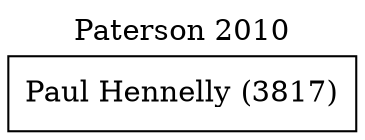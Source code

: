 // House preference flow
digraph "Paul Hennelly (3817)_Paterson_2010" {
	graph [label="Paterson 2010" labelloc=t mclimit=10]
	node [shape=box]
	"Paul Hennelly (3817)" [label="Paul Hennelly (3817)
"]
}

